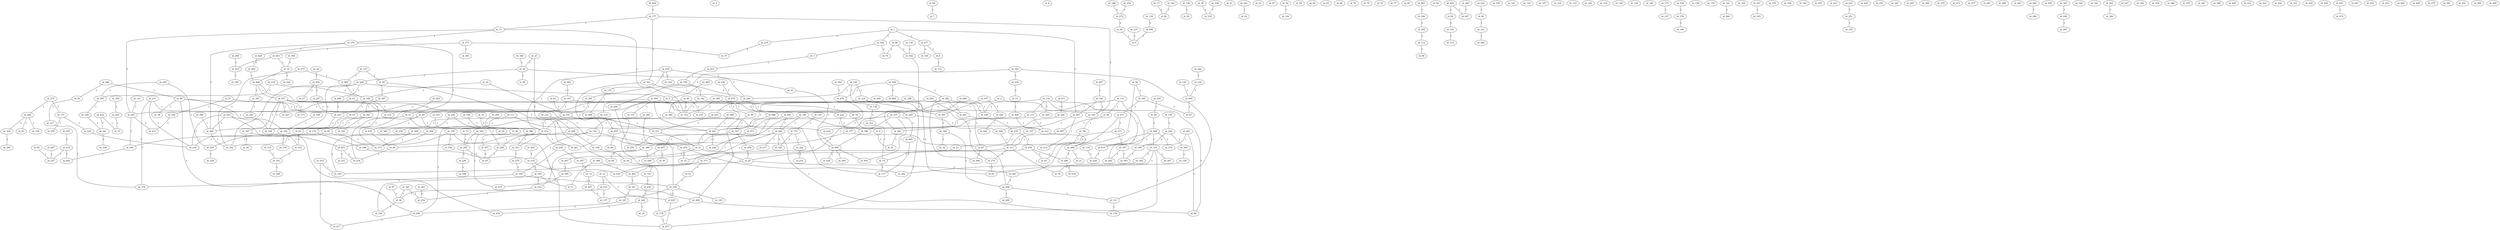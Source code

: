 graph GR{
id_0;
id_1;
id_2;
id_3;
id_4;
id_5;
id_6;
id_7;
id_8;
id_9;
id_10;
id_11;
id_12;
id_13;
id_14;
id_15;
id_16;
id_17;
id_18;
id_19;
id_20;
id_21;
id_22;
id_23;
id_24;
id_25;
id_26;
id_27;
id_28;
id_29;
id_30;
id_31;
id_32;
id_33;
id_34;
id_35;
id_36;
id_37;
id_38;
id_39;
id_40;
id_41;
id_42;
id_43;
id_44;
id_45;
id_46;
id_47;
id_48;
id_49;
id_50;
id_51;
id_52;
id_53;
id_54;
id_55;
id_56;
id_57;
id_58;
id_59;
id_60;
id_61;
id_62;
id_63;
id_64;
id_65;
id_66;
id_67;
id_68;
id_69;
id_70;
id_71;
id_72;
id_73;
id_74;
id_75;
id_76;
id_77;
id_78;
id_79;
id_80;
id_81;
id_82;
id_83;
id_84;
id_85;
id_86;
id_87;
id_88;
id_89;
id_90;
id_91;
id_92;
id_93;
id_94;
id_95;
id_96;
id_97;
id_98;
id_99;
id_100;
id_101;
id_102;
id_103;
id_104;
id_105;
id_106;
id_107;
id_108;
id_109;
id_110;
id_111;
id_112;
id_113;
id_114;
id_115;
id_116;
id_117;
id_118;
id_119;
id_120;
id_121;
id_122;
id_123;
id_124;
id_125;
id_126;
id_127;
id_128;
id_129;
id_130;
id_131;
id_132;
id_133;
id_134;
id_135;
id_136;
id_137;
id_138;
id_139;
id_140;
id_141;
id_142;
id_143;
id_144;
id_145;
id_146;
id_147;
id_148;
id_149;
id_150;
id_151;
id_152;
id_153;
id_154;
id_155;
id_156;
id_157;
id_158;
id_159;
id_160;
id_161;
id_162;
id_163;
id_164;
id_165;
id_166;
id_167;
id_168;
id_169;
id_170;
id_171;
id_172;
id_173;
id_174;
id_175;
id_176;
id_177;
id_178;
id_179;
id_180;
id_181;
id_182;
id_183;
id_184;
id_185;
id_186;
id_187;
id_188;
id_189;
id_190;
id_191;
id_192;
id_193;
id_194;
id_195;
id_196;
id_197;
id_198;
id_199;
id_200;
id_201;
id_202;
id_203;
id_204;
id_205;
id_206;
id_207;
id_208;
id_209;
id_210;
id_211;
id_212;
id_213;
id_214;
id_215;
id_216;
id_217;
id_218;
id_219;
id_220;
id_221;
id_222;
id_223;
id_224;
id_225;
id_226;
id_227;
id_228;
id_229;
id_230;
id_231;
id_232;
id_233;
id_234;
id_235;
id_236;
id_237;
id_238;
id_239;
id_240;
id_241;
id_242;
id_243;
id_244;
id_245;
id_246;
id_247;
id_248;
id_249;
id_250;
id_251;
id_252;
id_253;
id_254;
id_255;
id_256;
id_257;
id_258;
id_259;
id_260;
id_261;
id_262;
id_263;
id_264;
id_265;
id_266;
id_267;
id_268;
id_269;
id_270;
id_271;
id_272;
id_273;
id_274;
id_275;
id_276;
id_277;
id_278;
id_279;
id_280;
id_281;
id_282;
id_283;
id_284;
id_285;
id_286;
id_287;
id_288;
id_289;
id_290;
id_291;
id_292;
id_293;
id_294;
id_295;
id_296;
id_297;
id_298;
id_299;
id_300;
id_301;
id_302;
id_303;
id_304;
id_305;
id_306;
id_307;
id_308;
id_309;
id_310;
id_311;
id_312;
id_313;
id_314;
id_315;
id_316;
id_317;
id_318;
id_319;
id_320;
id_321;
id_322;
id_323;
id_324;
id_325;
id_326;
id_327;
id_328;
id_329;
id_330;
id_331;
id_332;
id_333;
id_334;
id_335;
id_336;
id_337;
id_338;
id_339;
id_340;
id_341;
id_342;
id_343;
id_344;
id_345;
id_346;
id_347;
id_348;
id_349;
id_350;
id_351;
id_352;
id_353;
id_354;
id_355;
id_356;
id_357;
id_358;
id_359;
id_360;
id_361;
id_362;
id_363;
id_364;
id_365;
id_366;
id_367;
id_368;
id_369;
id_370;
id_371;
id_372;
id_373;
id_374;
id_375;
id_376;
id_377;
id_378;
id_379;
id_380;
id_381;
id_382;
id_383;
id_384;
id_385;
id_386;
id_387;
id_388;
id_389;
id_390;
id_391;
id_392;
id_393;
id_394;
id_395;
id_396;
id_397;
id_398;
id_399;
id_400;
id_401;
id_402;
id_403;
id_404;
id_405;
id_406;
id_407;
id_408;
id_409;
id_410;
id_411;
id_412;
id_413;
id_414;
id_415;
id_416;
id_417;
id_418;
id_419;
id_420;
id_421;
id_422;
id_423;
id_424;
id_425;
id_426;
id_427;
id_428;
id_429;
id_430;
id_431;
id_432;
id_433;
id_434;
id_435;
id_436;
id_437;
id_438;
id_439;
id_440;
id_441;
id_442;
id_443;
id_444;
id_445;
id_446;
id_447;
id_448;
id_449;
id_450;
id_451;
id_452;
id_453;
id_454;
id_455;
id_456;
id_457;
id_458;
id_459;
id_460;
id_461;
id_462;
id_463;
id_464;
id_465;
id_466;
id_467;
id_468;
id_469;
id_470;
id_471;
id_472;
id_473;
id_474;
id_475;
id_476;
id_477;
id_478;
id_479;
id_480;
id_481;
id_482;
id_483;
id_484;
id_485;
id_486;
id_487;
id_488;
id_489;
id_490;
id_491;
id_492;
id_493;
id_494;
id_495;
id_496;
id_497;
id_498;
id_499;
id_191--id_168[label=1];
id_463--id_306[label=1];
id_233--id_157[label=1];
id_5--id_318[label=1];
id_306--id_262[label=1];
id_210--id_499[label=1];
id_63--id_151[label=1];
id_259--id_473[label=1];
id_382--id_201[label=1];
id_195--id_379[label=1];
id_25--id_483[label=1];
id_56--id_497[label=1];
id_486--id_401[label=1];
id_115--id_324[label=1];
id_1--id_219[label=1];
id_419--id_228[label=1];
id_113--id_363[label=1];
id_480--id_223[label=1];
id_260--id_176[label=1];
id_260--id_217[label=1];
id_338--id_332[label=1];
id_111--id_401[label=1];
id_279--id_195[label=1];
id_56--id_341[label=1];
id_437--id_173[label=1];
id_148--id_393[label=1];
id_136--id_490[label=1];
id_269--id_476[label=1];
id_409--id_416[label=1];
id_186--id_413[label=1];
id_215--id_227[label=1];
id_260--id_389[label=1];
id_171--id_220[label=1];
id_12--id_425[label=1];
id_230--id_269[label=1];
id_174--id_396[label=1];
id_294--id_417[label=1];
id_367--id_98[label=1];
id_357--id_424[label=1];
id_482--id_296[label=1];
id_383--id_216[label=1];
id_68--id_7[label=1];
id_167--id_51[label=1];
id_190--id_34[label=1];
id_437--id_367[label=1];
id_359--id_11[label=1];
id_16--id_246[label=1];
id_394--id_49[label=1];
id_486--id_430[label=1];
id_451--id_165[label=1];
id_361--id_478[label=1];
id_394--id_152[label=1];
id_33--id_472[label=1];
id_401--id_226[label=1];
id_222--id_380[label=1];
id_269--id_18[label=1];
id_303--id_440[label=1];
id_256--id_30[label=1];
id_483--id_298[label=1];
id_99--id_468[label=1];
id_457--id_45[label=1];
id_142--id_470[label=1];
id_268--id_488[label=1];
id_112--id_89[label=1];
id_95--id_182[label=1];
id_394--id_137[label=1];
id_50--id_317[label=1];
id_274--id_448[label=1];
id_102--id_250[label=1];
id_248--id_397[label=1];
id_206--id_201[label=1];
id_334--id_376[label=1];
id_443--id_199[label=1];
id_440--id_407[label=1];
id_311--id_371[label=1];
id_392--id_415[label=1];
id_220--id_239[label=1];
id_99--id_294[label=1];
id_289--id_449[label=1];
id_319--id_359[label=1];
id_404--id_319[label=1];
id_409--id_418[label=1];
id_259--id_260[label=1];
id_290--id_190[label=1];
id_473--id_297[label=1];
id_71--id_152[label=1];
id_102--id_378[label=1];
id_251--id_335[label=1];
id_406--id_305[label=1];
id_371--id_10[label=1];
id_305--id_166[label=1];
id_363--id_91[label=1];
id_286--id_438[label=1];
id_326--id_183[label=1];
id_71--id_355[label=1];
id_58--id_185[label=1];
id_444--id_35[label=1];
id_93--id_496[label=1];
id_284--id_472[label=1];
id_437--id_245[label=1];
id_455--id_86[label=1];
id_456--id_14[label=1];
id_211--id_31[label=1];
id_61--id_389[label=1];
id_472--id_80[label=1];
id_310--id_24[label=1];
id_187--id_393[label=1];
id_125--id_294[label=1];
id_243--id_254[label=1];
id_132--id_329[label=1];
id_161--id_460[label=1];
id_280--id_50[label=1];
id_429--id_153[label=1];
id_365--id_151[label=1];
id_314--id_254[label=1];
id_388--id_401[label=1];
id_252--id_272[label=1];
id_291--id_148[label=1];
id_406--id_234[label=1];
id_285--id_45[label=1];
id_121--id_355[label=1];
id_389--id_69[label=1];
id_132--id_340[label=1];
id_396--id_319[label=1];
id_209--id_45[label=1];
id_369--id_418[label=1];
id_364--id_3[label=1];
id_278--id_53[label=1];
id_109--id_425[label=1];
id_414--id_196[label=1];
id_185--id_67[label=1];
id_84--id_369[label=1];
id_386--id_343[label=1];
id_267--id_212[label=1];
id_1--id_267[label=1];
id_470--id_202[label=1];
id_237--id_9[label=1];
id_355--id_264[label=1];
id_111--id_238[label=1];
id_1--id_477[label=1];
id_216--id_13[label=1];
id_446--id_399[label=1];
id_108--id_102[label=1];
id_158--id_257[label=1];
id_497--id_311[label=1];
id_311--id_79[label=1];
id_271--id_187[label=1];
id_145--id_138[label=1];
id_3--id_414[label=1];
id_499--id_67[label=1];
id_38--id_332[label=1];
id_455--id_31[label=1];
id_496--id_428[label=1];
id_380--id_496[label=1];
id_229--id_44[label=1];
id_477--id_6[label=1];
id_177--id_71[label=1];
id_223--id_44[label=1];
id_263--id_406[label=1];
id_131--id_315[label=1];
id_116--id_115[label=1];
id_55--id_174[label=1];
id_162--id_152[label=1];
id_6--id_172[label=1];
id_196--id_365[label=1];
id_52--id_104[label=1];
id_174--id_264[label=1];
id_145--id_246[label=1];
id_229--id_182[label=1];
id_242--id_210[label=1];
id_189--id_486[label=1];
id_132--id_183[label=1];
id_201--id_278[label=1];
id_72--id_427[label=1];
id_454--id_247[label=1];
id_327--id_276[label=1];
id_178--id_257[label=1];
id_315--id_380[label=1];
id_245--id_399[label=1];
id_13--id_409[label=1];
id_218--id_146[label=1];
id_298--id_133[label=1];
id_268--id_419[label=1];
id_19--id_406[label=1];
id_250--id_328[label=1];
id_36--id_169[label=1];
id_301--id_36[label=1];
id_207--id_392[label=1];
id_427--id_157[label=1];
id_433--id_211[label=1];
id_353--id_103[label=1];
id_133--id_176[label=1];
id_292--id_148[label=1];
id_124--id_176[label=1];
id_488--id_21[label=1];
id_362--id_479[label=1];
id_84--id_235[label=1];
id_297--id_34[label=1];
id_134--id_223[label=1];
id_231--id_239[label=1];
id_315--id_485[label=1];
id_187--id_282[label=1];
id_84--id_152[label=1];
id_411--id_271[label=1];
id_272--id_29[label=1];
id_215--id_492[label=1];
id_321--id_489[label=1];
id_383--id_133[label=1];
id_170--id_62[label=1];
id_140--id_416[label=1];
id_49--id_435[label=1];
id_142--id_319[label=1];
id_368--id_402[label=1];
id_268--id_124[label=1];
id_57--id_223[label=1];
id_448--id_154[label=1];
id_23--id_69[label=1];
id_493--id_167[label=1];
id_206--id_55[label=1];
id_397--id_72[label=1];
id_357--id_391[label=1];
id_442--id_94[label=1];
id_459--id_93[label=1];
id_443--id_403[label=1];
id_488--id_286[label=1];
id_142--id_239[label=1];
id_29--id_9[label=1];
id_411--id_81[label=1];
id_102--id_476[label=1];
id_395--id_470[label=1];
id_78--id_0[label=1];
id_373--id_345[label=1];
id_95--id_372[label=1];
id_426--id_263[label=1];
id_295--id_382[label=1];
id_382--id_329[label=1];
id_99--id_39[label=1];
id_370--id_426[label=1];
id_462--id_344[label=1];
id_394--id_178[label=1];
id_435--id_80[label=1];
id_395--id_472[label=1];
id_437--id_111[label=1];
id_359--id_314[label=1];
id_22--id_151[label=1];
id_233--id_36[label=1];
id_387--id_351[label=1];
id_229--id_5[label=1];
id_361--id_461[label=1];
id_203--id_19[label=1];
id_290--id_209[label=1];
id_448--id_304[label=1];
id_458--id_25[label=1];
id_356--id_19[label=1];
id_127--id_28[label=1];
id_268--id_374[label=1];
id_496--id_450[label=1];
id_124--id_184[label=1];
id_12--id_233[label=1];
id_260--id_325[label=1];
id_403--id_331[label=1];
id_25--id_402[label=1];
id_302--id_363[label=1];
id_324--id_214[label=1];
id_489--id_178[label=1];
id_349--id_32[label=1];
id_219--id_37[label=1];
id_343--id_279[label=1];
id_490--id_9[label=1];
id_318--id_472[label=1];
id_17--id_82[label=1];
id_28--id_461[label=1];
id_53--id_25[label=1];
id_119--id_191[label=1];
id_275--id_469[label=1];
id_389--id_449[label=1];
id_370--id_372[label=1];
id_316--id_162[label=1];
id_377--id_389[label=1];
id_382--id_401[label=1];
id_109--id_157[label=1];
id_171--id_258[label=1];
id_471--id_446[label=1];
id_162--id_222[label=1];
id_134--id_257[label=1];
id_326--id_267[label=1];
id_255--id_215[label=1];
id_141--id_360[label=1];
id_318--id_455[label=1];
id_131--id_56[label=1];
id_163--id_82[label=1];
id_221--id_42[label=1];
id_450--id_315[label=1];
id_57--id_186[label=1];
id_90--id_70[label=1];
id_30--id_457[label=1];
id_342--id_415[label=1];
id_470--id_15[label=1];
id_124--id_307[label=1];
id_485--id_117[label=1];
id_59--id_327[label=1];
id_295--id_479[label=1];
id_489--id_88[label=1];
id_287--id_326[label=1];
id_442--id_487[label=1];
id_401--id_31[label=1];
id_167--id_489[label=1];
id_373--id_203[label=1];
id_28--id_387[label=1];
id_130--id_302[label=1];
id_472--id_461[label=1];
id_459--id_316[label=1];
id_16--id_48[label=1];
id_205--id_495[label=1];
id_131--id_282[label=1];
id_146--id_153[label=1];
id_113--id_416[label=1];
id_402--id_321[label=1];
id_495--id_180[label=1];
id_330--id_64[label=1];
id_123--id_290[label=1];
id_46--id_227[label=1];
id_208--id_372[label=1];
id_377--id_87[label=1];
id_241--id_339[label=1];
id_275--id_182[label=1];
id_189--id_62[label=1];
id_97--id_36[label=1];
id_459--id_135[label=1];
id_158--id_159[label=1];
id_264--id_492[label=1];
id_376--id_149[label=1];
id_232--id_96[label=1];
id_436--id_478[label=1];
id_403--id_234[label=1];
id_96--id_141[label=1];
id_200--id_170[label=1];
id_424--id_445[label=1];
id_204--id_410[label=1];
id_371--id_103[label=1];
id_175--id_147[label=1];
id_180--id_241[label=1];
id_231--id_379[label=1];
id_432--id_35[label=1];
id_295--id_484[label=1];
id_312--id_14[label=1];
id_291--id_88[label=1];
id_292--id_385[label=1];
id_249--id_109[label=1];
id_58--id_483[label=1];
id_441--id_474[label=1];
id_99--id_102[label=1];
id_364--id_70[label=1];
id_1--id_364[label=1];
id_391--id_349[label=1];
id_151--id_117[label=1];
id_109--id_193[label=1];
id_151--id_102[label=1];
id_389--id_314[label=1];
id_394--id_401[label=1];
id_225--id_251[label=1];
id_359--id_169[label=1];
id_177--id_183[label=1];
id_206--id_87[label=1];
id_158--id_403[label=1];
id_400--id_182[label=1];
id_26--id_454[label=1];
id_0--id_91[label=1];
id_229--id_480[label=1];
id_399--id_311[label=1];
id_134--id_391[label=1];
id_106--id_272[label=1];
id_456--id_81[label=1];
id_283--id_487[label=1];
id_200--id_433[label=1];
id_140--id_260[label=1];
id_231--id_33[label=1];
id_319--id_430[label=1];
id_146--id_55[label=1];
id_132--id_113[label=1];
id_333--id_313[label=1];
id_23--id_16[label=1];
id_353--id_417[label=1];
id_262--id_112[label=1];
id_10--id_109[label=1];
id_185--id_411[label=1];
id_115--id_325[label=1];
id_124--id_62[label=1];
id_44--id_323[label=1];
id_337--id_311[label=1];
id_368--id_11[label=1];
id_22--id_146[label=1];
id_301--id_254[label=1];
id_64--id_268[label=1];
id_274--id_171[label=1];
id_367--id_323[label=1];
id_406--id_437[label=1];
id_138--id_312[label=1];
id_271--id_87[label=1];
id_289--id_329[label=1];
id_177--id_361[label=1];
id_156--id_292[label=1];
id_140--id_226[label=1];
id_469--id_146[label=1];
id_349--id_298[label=1];
id_479--id_496[label=1];
id_317--id_379[label=1];
id_285--id_236[label=1];
id_181--id_230[label=1];
id_410--id_198[label=1];
id_61--id_355[label=1];
id_34--id_181[label=1];
id_315--id_294[label=1];
id_432--id_241[label=1];
id_49--id_400[label=1];
id_135--id_468[label=1];
id_51--id_199[label=1];
id_2--id_486[label=1];
id_278--id_456[label=1];
id_308--id_372[label=1];
id_304--id_240[label=1];
id_14--id_117[label=1];
id_454--id_27[label=1];
id_437--id_423[label=1];
id_126--id_20[label=1];
id_196--id_246[label=1];
id_31--id_207[label=1];
id_195--id_109[label=1];
id_145--id_134[label=1];
id_323--id_191[label=1];
id_416--id_488[label=1];
id_341--id_212[label=1];
id_382--id_390[label=1];
id_260--id_15[label=1];
id_143--id_499[label=1];
id_327--id_458[label=1];
id_49--id_24[label=1];
id_351--id_95[label=1];
id_248--id_195[label=1];
id_90--id_302[label=1];
id_420--id_177[label=1];
id_472--id_343[label=1];
id_194--id_386[label=1];
id_297--id_40[label=1];
id_87--id_390[label=1];
id_373--id_37[label=1];
id_2--id_419[label=1];
id_71--id_370[label=1];
id_309--id_400[label=1];
id_236--id_358[label=1];
id_31--id_25[label=1];
id_477--id_336[label=1];
id_456--id_286[label=1];
id_478--id_59[label=1];
id_348--id_78[label=1];
id_308--id_103[label=1];
id_383--id_249[label=1];
id_118--id_228[label=1];
id_247--id_55[label=1];
id_80--id_234[label=1];
id_369--id_142[label=1];
id_51--id_209[label=1];
id_350--id_444[label=1];
id_443--id_239[label=1];
id_205--id_250[label=1];
id_385--id_128[label=1];
id_443--id_400[label=1];
id_73--id_285[label=1];
id_355--id_413[label=1];
id_348--id_152[label=1];
id_256--id_384[label=1];
id_267--id_278[label=1];
id_321--id_125[label=1];
id_87--id_298[label=1];
id_425--id_257[label=1];
id_467--id_227[label=1];
id_94--id_333[label=1];
id_465--id_5[label=1];
id_19--id_224[label=1];
id_342--id_285[label=1];
id_132--id_88[label=1];
id_311--id_170[label=1];
id_203--id_410[label=1];
id_459--id_472[label=1];
id_5--id_245[label=1];
id_351--id_160[label=1];
id_437--id_199[label=1];
id_127--id_469[label=1];
id_448--id_83[label=1];
id_184--id_202[label=1];
id_346--id_16[label=1];
id_468--id_211[label=1];
id_298--id_405[label=1];
id_128--id_79[label=1];
id_218--id_495[label=1];
id_280--id_99[label=1];
id_16--id_229[label=1];
id_370--id_400[label=1];
id_496--id_300[label=1];
}